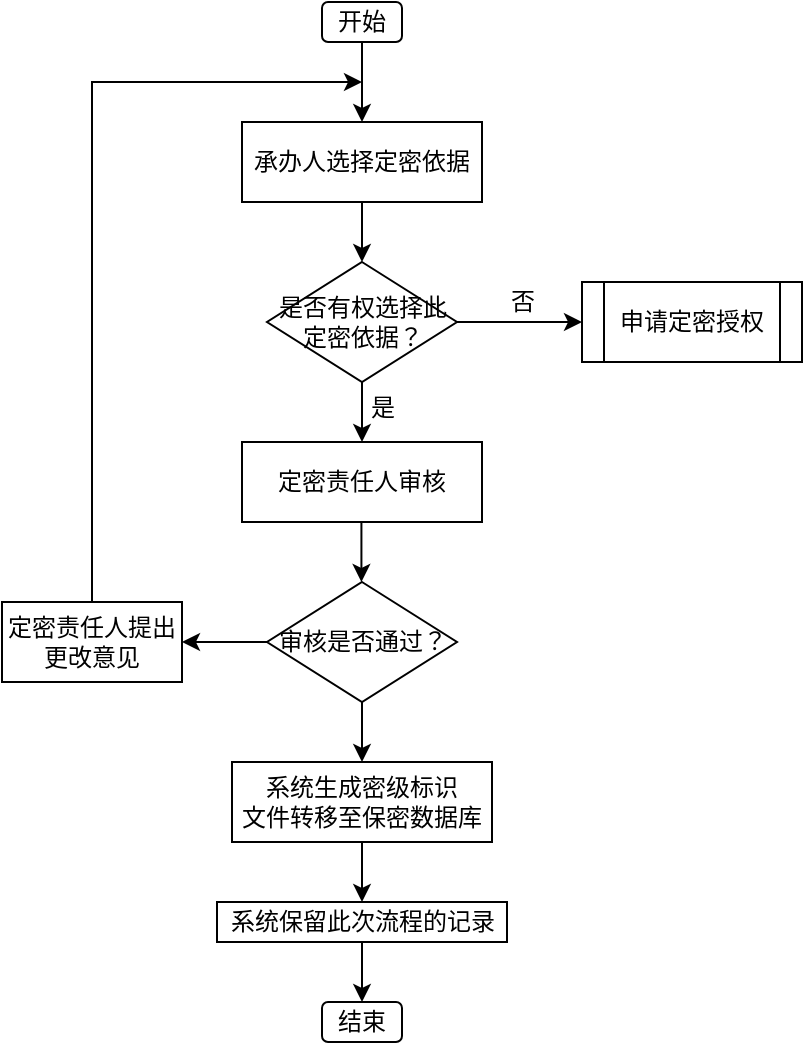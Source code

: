<mxfile version="20.0.1" type="github">
  <diagram id="C5RBs43oDa-KdzZeNtuy" name="Page-1">
    <mxGraphModel dx="536" dy="317" grid="1" gridSize="10" guides="1" tooltips="1" connect="1" arrows="1" fold="1" page="1" pageScale="1" pageWidth="827" pageHeight="1169" math="0" shadow="0">
      <root>
        <mxCell id="WIyWlLk6GJQsqaUBKTNV-0" />
        <mxCell id="WIyWlLk6GJQsqaUBKTNV-1" parent="WIyWlLk6GJQsqaUBKTNV-0" />
        <mxCell id="WIyWlLk6GJQsqaUBKTNV-3" value="承办人选择定密依据" style="rounded=0;whiteSpace=wrap;html=1;fontSize=12;glass=0;strokeWidth=1;shadow=0;fontFamily=Noto Serif SC;fontSource=https%3A%2F%2Ffonts.googleapis.com%2Fcss%3Ffamily%3DNoto%2BSerif%2BSC;" parent="WIyWlLk6GJQsqaUBKTNV-1" vertex="1">
          <mxGeometry x="160" y="80" width="120" height="40" as="geometry" />
        </mxCell>
        <mxCell id="_s9bOUgimZAPOXUXhFy9-0" value="是否有权选择此定密依据？" style="rhombus;whiteSpace=wrap;html=1;fontFamily=Noto Serif SC;fontSource=https%3A%2F%2Ffonts.googleapis.com%2Fcss%3Ffamily%3DNoto%2BSerif%2BSC;verticalAlign=middle;horizontal=1;fontSize=12;spacing=5;labelBackgroundColor=none;strokeColor=default;fillColor=default;gradientColor=none;rounded=0;shadow=0;sketch=0;" vertex="1" parent="WIyWlLk6GJQsqaUBKTNV-1">
          <mxGeometry x="172.5" y="150" width="95" height="60" as="geometry" />
        </mxCell>
        <mxCell id="_s9bOUgimZAPOXUXhFy9-1" value="定密责任人审核" style="rounded=0;whiteSpace=wrap;html=1;fontSize=12;glass=0;strokeWidth=1;shadow=0;fontFamily=Noto Serif SC;fontSource=https%3A%2F%2Ffonts.googleapis.com%2Fcss%3Ffamily%3DNoto%2BSerif%2BSC;" vertex="1" parent="WIyWlLk6GJQsqaUBKTNV-1">
          <mxGeometry x="160" y="240" width="120" height="40" as="geometry" />
        </mxCell>
        <mxCell id="_s9bOUgimZAPOXUXhFy9-3" value="" style="endArrow=classic;html=1;rounded=0;fontFamily=Noto Serif SC;fontSource=https%3A%2F%2Ffonts.googleapis.com%2Fcss%3Ffamily%3DNoto%2BSerif%2BSC;fontSize=12;exitX=1;exitY=0.5;exitDx=0;exitDy=0;" edge="1" parent="WIyWlLk6GJQsqaUBKTNV-1" source="_s9bOUgimZAPOXUXhFy9-0">
          <mxGeometry width="50" height="50" relative="1" as="geometry">
            <mxPoint x="300" y="200" as="sourcePoint" />
            <mxPoint x="330" y="180" as="targetPoint" />
          </mxGeometry>
        </mxCell>
        <mxCell id="_s9bOUgimZAPOXUXhFy9-15" value="否" style="edgeLabel;html=1;align=center;verticalAlign=middle;resizable=0;points=[];fontSize=12;fontFamily=Noto Serif SC;" vertex="1" connectable="0" parent="_s9bOUgimZAPOXUXhFy9-3">
          <mxGeometry x="-0.307" y="3" relative="1" as="geometry">
            <mxPoint x="11" y="-7" as="offset" />
          </mxGeometry>
        </mxCell>
        <mxCell id="_s9bOUgimZAPOXUXhFy9-4" value="申请定密授权" style="shape=process;whiteSpace=wrap;html=1;backgroundOutline=1;rounded=0;shadow=0;labelBackgroundColor=none;sketch=0;fontFamily=Noto Serif SC;fontSource=https%3A%2F%2Ffonts.googleapis.com%2Fcss%3Ffamily%3DNoto%2BSerif%2BSC;fontSize=12;strokeColor=default;fillColor=default;gradientColor=none;" vertex="1" parent="WIyWlLk6GJQsqaUBKTNV-1">
          <mxGeometry x="330" y="160" width="110" height="40" as="geometry" />
        </mxCell>
        <mxCell id="_s9bOUgimZAPOXUXhFy9-5" value="开始" style="rounded=1;whiteSpace=wrap;html=1;shadow=0;labelBackgroundColor=none;sketch=0;fontFamily=Noto Serif SC;fontSource=https%3A%2F%2Ffonts.googleapis.com%2Fcss%3Ffamily%3DNoto%2BSerif%2BSC;fontSize=12;strokeColor=default;fillColor=default;gradientColor=none;" vertex="1" parent="WIyWlLk6GJQsqaUBKTNV-1">
          <mxGeometry x="200" y="20" width="40" height="20" as="geometry" />
        </mxCell>
        <mxCell id="_s9bOUgimZAPOXUXhFy9-6" value="" style="endArrow=classic;html=1;rounded=0;fontFamily=Noto Serif SC;fontSource=https%3A%2F%2Ffonts.googleapis.com%2Fcss%3Ffamily%3DNoto%2BSerif%2BSC;fontSize=12;exitX=0.5;exitY=1;exitDx=0;exitDy=0;entryX=0.5;entryY=0;entryDx=0;entryDy=0;" edge="1" parent="WIyWlLk6GJQsqaUBKTNV-1" source="_s9bOUgimZAPOXUXhFy9-5" target="WIyWlLk6GJQsqaUBKTNV-3">
          <mxGeometry width="50" height="50" relative="1" as="geometry">
            <mxPoint x="230" y="150" as="sourcePoint" />
            <mxPoint x="280" y="100" as="targetPoint" />
          </mxGeometry>
        </mxCell>
        <mxCell id="_s9bOUgimZAPOXUXhFy9-7" value="" style="endArrow=classic;html=1;rounded=0;fontFamily=Noto Serif SC;fontSource=https%3A%2F%2Ffonts.googleapis.com%2Fcss%3Ffamily%3DNoto%2BSerif%2BSC;fontSize=12;exitX=0.5;exitY=1;exitDx=0;exitDy=0;" edge="1" parent="WIyWlLk6GJQsqaUBKTNV-1" source="WIyWlLk6GJQsqaUBKTNV-3" target="_s9bOUgimZAPOXUXhFy9-0">
          <mxGeometry width="50" height="50" relative="1" as="geometry">
            <mxPoint x="230" y="200" as="sourcePoint" />
            <mxPoint x="280" y="150" as="targetPoint" />
          </mxGeometry>
        </mxCell>
        <mxCell id="_s9bOUgimZAPOXUXhFy9-9" value="" style="endArrow=classic;html=1;rounded=0;fontFamily=Noto Serif SC;fontSource=https%3A%2F%2Ffonts.googleapis.com%2Fcss%3Ffamily%3DNoto%2BSerif%2BSC;fontSize=12;" edge="1" parent="WIyWlLk6GJQsqaUBKTNV-1" source="_s9bOUgimZAPOXUXhFy9-0">
          <mxGeometry width="50" height="50" relative="1" as="geometry">
            <mxPoint x="220" y="260" as="sourcePoint" />
            <mxPoint x="220" y="240" as="targetPoint" />
          </mxGeometry>
        </mxCell>
        <mxCell id="_s9bOUgimZAPOXUXhFy9-16" value="是" style="edgeLabel;html=1;align=center;verticalAlign=middle;resizable=0;points=[];fontSize=12;fontFamily=Noto Serif SC;" vertex="1" connectable="0" parent="_s9bOUgimZAPOXUXhFy9-9">
          <mxGeometry x="-0.171" y="1" relative="1" as="geometry">
            <mxPoint x="9" as="offset" />
          </mxGeometry>
        </mxCell>
        <mxCell id="_s9bOUgimZAPOXUXhFy9-13" style="edgeStyle=orthogonalEdgeStyle;rounded=0;orthogonalLoop=1;jettySize=auto;html=1;entryX=1;entryY=0.5;entryDx=0;entryDy=0;fontFamily=Noto Serif SC;fontSource=https%3A%2F%2Ffonts.googleapis.com%2Fcss%3Ffamily%3DNoto%2BSerif%2BSC;fontSize=12;" edge="1" parent="WIyWlLk6GJQsqaUBKTNV-1" source="_s9bOUgimZAPOXUXhFy9-10" target="_s9bOUgimZAPOXUXhFy9-12">
          <mxGeometry relative="1" as="geometry" />
        </mxCell>
        <mxCell id="_s9bOUgimZAPOXUXhFy9-19" style="edgeStyle=orthogonalEdgeStyle;rounded=0;orthogonalLoop=1;jettySize=auto;html=1;entryX=0.5;entryY=0;entryDx=0;entryDy=0;fontFamily=Noto Serif SC;fontSource=https%3A%2F%2Ffonts.googleapis.com%2Fcss%3Ffamily%3DNoto%2BSerif%2BSC;fontSize=12;" edge="1" parent="WIyWlLk6GJQsqaUBKTNV-1" source="_s9bOUgimZAPOXUXhFy9-10" target="_s9bOUgimZAPOXUXhFy9-17">
          <mxGeometry relative="1" as="geometry" />
        </mxCell>
        <mxCell id="_s9bOUgimZAPOXUXhFy9-10" value="审核是否通过？" style="rhombus;whiteSpace=wrap;html=1;fontFamily=Noto Serif SC;fontSource=https%3A%2F%2Ffonts.googleapis.com%2Fcss%3Ffamily%3DNoto%2BSerif%2BSC;verticalAlign=middle;horizontal=1;fontSize=12;spacing=5;labelBackgroundColor=none;strokeColor=default;fillColor=default;gradientColor=none;rounded=0;shadow=0;sketch=0;" vertex="1" parent="WIyWlLk6GJQsqaUBKTNV-1">
          <mxGeometry x="172.5" y="310" width="95" height="60" as="geometry" />
        </mxCell>
        <mxCell id="_s9bOUgimZAPOXUXhFy9-11" value="" style="endArrow=classic;html=1;rounded=0;fontFamily=Noto Serif SC;fontSource=https%3A%2F%2Ffonts.googleapis.com%2Fcss%3Ffamily%3DNoto%2BSerif%2BSC;fontSize=12;" edge="1" parent="WIyWlLk6GJQsqaUBKTNV-1">
          <mxGeometry width="50" height="50" relative="1" as="geometry">
            <mxPoint x="219.71" y="280" as="sourcePoint" />
            <mxPoint x="219.71" y="310" as="targetPoint" />
          </mxGeometry>
        </mxCell>
        <mxCell id="_s9bOUgimZAPOXUXhFy9-14" style="edgeStyle=orthogonalEdgeStyle;rounded=0;orthogonalLoop=1;jettySize=auto;html=1;fontFamily=Noto Serif SC;fontSource=https%3A%2F%2Ffonts.googleapis.com%2Fcss%3Ffamily%3DNoto%2BSerif%2BSC;fontSize=12;" edge="1" parent="WIyWlLk6GJQsqaUBKTNV-1" source="_s9bOUgimZAPOXUXhFy9-12">
          <mxGeometry relative="1" as="geometry">
            <mxPoint x="220" y="60" as="targetPoint" />
            <Array as="points">
              <mxPoint x="85" y="130" />
              <mxPoint x="85" y="130" />
            </Array>
          </mxGeometry>
        </mxCell>
        <mxCell id="_s9bOUgimZAPOXUXhFy9-12" value="定密责任人提出更改意见" style="rounded=0;whiteSpace=wrap;html=1;fontSize=12;glass=0;strokeWidth=1;shadow=0;fontFamily=Noto Serif SC;fontSource=https%3A%2F%2Ffonts.googleapis.com%2Fcss%3Ffamily%3DNoto%2BSerif%2BSC;" vertex="1" parent="WIyWlLk6GJQsqaUBKTNV-1">
          <mxGeometry x="40" y="320" width="90" height="40" as="geometry" />
        </mxCell>
        <mxCell id="_s9bOUgimZAPOXUXhFy9-20" style="edgeStyle=orthogonalEdgeStyle;rounded=0;orthogonalLoop=1;jettySize=auto;html=1;entryX=0.5;entryY=0;entryDx=0;entryDy=0;fontFamily=Noto Serif SC;fontSource=https%3A%2F%2Ffonts.googleapis.com%2Fcss%3Ffamily%3DNoto%2BSerif%2BSC;fontSize=12;" edge="1" parent="WIyWlLk6GJQsqaUBKTNV-1" source="_s9bOUgimZAPOXUXhFy9-17" target="_s9bOUgimZAPOXUXhFy9-18">
          <mxGeometry relative="1" as="geometry" />
        </mxCell>
        <mxCell id="_s9bOUgimZAPOXUXhFy9-17" value="系统生成密级标识&lt;br&gt;文件转移至保密数据库" style="rounded=0;whiteSpace=wrap;html=1;fontSize=12;glass=0;strokeWidth=1;shadow=0;fontFamily=Noto Serif SC;fontSource=https%3A%2F%2Ffonts.googleapis.com%2Fcss%3Ffamily%3DNoto%2BSerif%2BSC;" vertex="1" parent="WIyWlLk6GJQsqaUBKTNV-1">
          <mxGeometry x="155" y="400" width="130" height="40" as="geometry" />
        </mxCell>
        <mxCell id="_s9bOUgimZAPOXUXhFy9-22" style="edgeStyle=orthogonalEdgeStyle;rounded=0;orthogonalLoop=1;jettySize=auto;html=1;entryX=0.5;entryY=0;entryDx=0;entryDy=0;fontFamily=Noto Serif SC;fontSource=https%3A%2F%2Ffonts.googleapis.com%2Fcss%3Ffamily%3DNoto%2BSerif%2BSC;fontSize=12;" edge="1" parent="WIyWlLk6GJQsqaUBKTNV-1" source="_s9bOUgimZAPOXUXhFy9-18" target="_s9bOUgimZAPOXUXhFy9-21">
          <mxGeometry relative="1" as="geometry" />
        </mxCell>
        <mxCell id="_s9bOUgimZAPOXUXhFy9-18" value="系统保留此次流程的记录" style="rounded=0;whiteSpace=wrap;html=1;fontSize=12;glass=0;strokeWidth=1;shadow=0;fontFamily=Noto Serif SC;fontSource=https%3A%2F%2Ffonts.googleapis.com%2Fcss%3Ffamily%3DNoto%2BSerif%2BSC;" vertex="1" parent="WIyWlLk6GJQsqaUBKTNV-1">
          <mxGeometry x="147.5" y="470" width="145" height="20" as="geometry" />
        </mxCell>
        <mxCell id="_s9bOUgimZAPOXUXhFy9-21" value="结束" style="rounded=1;whiteSpace=wrap;html=1;shadow=0;labelBackgroundColor=none;sketch=0;fontFamily=Noto Serif SC;fontSource=https%3A%2F%2Ffonts.googleapis.com%2Fcss%3Ffamily%3DNoto%2BSerif%2BSC;fontSize=12;strokeColor=default;fillColor=default;gradientColor=none;" vertex="1" parent="WIyWlLk6GJQsqaUBKTNV-1">
          <mxGeometry x="200" y="520" width="40" height="20" as="geometry" />
        </mxCell>
      </root>
    </mxGraphModel>
  </diagram>
</mxfile>
